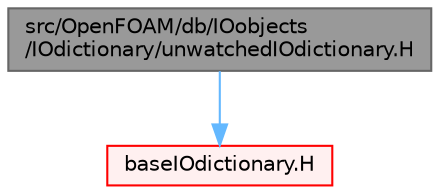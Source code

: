 digraph "src/OpenFOAM/db/IOobjects/IOdictionary/unwatchedIOdictionary.H"
{
 // LATEX_PDF_SIZE
  bgcolor="transparent";
  edge [fontname=Helvetica,fontsize=10,labelfontname=Helvetica,labelfontsize=10];
  node [fontname=Helvetica,fontsize=10,shape=box,height=0.2,width=0.4];
  Node1 [id="Node000001",label="src/OpenFOAM/db/IOobjects\l/IOdictionary/unwatchedIOdictionary.H",height=0.2,width=0.4,color="gray40", fillcolor="grey60", style="filled", fontcolor="black",tooltip=" "];
  Node1 -> Node2 [id="edge1_Node000001_Node000002",color="steelblue1",style="solid",tooltip=" "];
  Node2 [id="Node000002",label="baseIOdictionary.H",height=0.2,width=0.4,color="red", fillcolor="#FFF0F0", style="filled",URL="$baseIOdictionary_8H.html",tooltip=" "];
}
